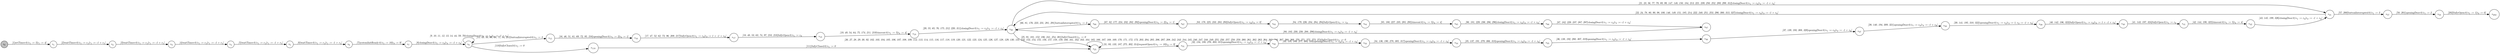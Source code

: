 digraph EFSM{
  graph [rankdir="LR", fontname="Latin Modern Math"];
  node [color="black", fillcolor="white", shape="circle", style="filled", fontname="Latin Modern Math"];
  edge [fontname="Latin Modern Math"];

  s0[fillcolor="gray", label=<s<sub>0</sub>>];
  s1[label=<s<sub>1</sub>>];
  s2[label=<s<sub>2</sub>>];
  s3[label=<s<sub>3</sub>>];
  s4[label=<s<sub>4</sub>>];
  s5[label=<s<sub>5</sub>>];
  s6[label=<s<sub>6</sub>>];
  s7[label=<s<sub>7</sub>>];
  s8[label=<s<sub>8</sub>>];
  s15[label=<s<sub>15</sub>>];
  s16[label=<s<sub>16</sub>>];
  s17[label=<s<sub>17</sub>>];
  s18[label=<s<sub>18</sub>>];
  s19[label=<s<sub>19</sub>>];
  s20[label=<s<sub>20</sub>>];
  s21[label=<s<sub>21</sub>>];
  s25[label=<s<sub>25</sub>>];
  s31[label=<s<sub>31</sub>>];
  s32[label=<s<sub>32</sub>>];
  s33[label=<s<sub>33</sub>>];
  s34[label=<s<sub>34</sub>>];
  s35[label=<s<sub>35</sub>>];
  s36[label=<s<sub>36</sub>>];
  s37[label=<s<sub>37</sub>>];
  s38[label=<s<sub>38</sub>>];
  s39[label=<s<sub>39</sub>>];
  s40[label=<s<sub>40</sub>>];
  s41[label=<s<sub>41</sub>>];
  s42[label=<s<sub>42</sub>>];
  s57[label=<s<sub>57</sub>>];
  s58[label=<s<sub>58</sub>>];
  s66[label=<s<sub>66</sub>>];
  s67[label=<s<sub>67</sub>>];
  s83[label=<s<sub>83</sub>>];
  s84[label=<s<sub>84</sub>>];
  s85[label=<s<sub>85</sub>>];
  s86[label=<s<sub>86</sub>>];
  s87[label=<s<sub>87</sub>>];
  s110[label=<s<sub>110</sub>>];
  s202[label=<s<sub>202</sub>>];

  s0->s1[label=<<i> [1]setTimer:0/o<sub>1</sub> := 5&#91;r<sub>1</sub> := 4&#93;</i>>];
  s1->s2[label=<<i> [2]waitTimer:0/o<sub>1</sub> := r<sub>1</sub>&#91;r<sub>1</sub> := -1 + r<sub>1</sub>&#93;</i>>];
  s2->s3[label=<<i> [3]waitTimer:0/o<sub>1</sub> := r<sub>1</sub>&#91;r<sub>1</sub> := -1 + r<sub>1</sub>&#93;</i>>];
  s3->s4[label=<<i> [4]waitTimer:0/o<sub>1</sub> := r<sub>1</sub>&#91;r<sub>1</sub> := -1 + r<sub>1</sub>&#93;</i>>];
  s4->s5[label=<<i> [5]waitTimer:0/o<sub>1</sub> := r<sub>1</sub>&#91;r<sub>1</sub> := -1 + r<sub>1</sub>&#93;</i>>];
  s5->s6[label=<<i> [6]waitTimer:0/o<sub>1</sub> := r<sub>1</sub>&#91;r<sub>1</sub> := -1 + r<sub>1</sub>&#93;</i>>];
  s6->s7[label=<<i> [7]systemInitReady:0/o<sub>1</sub> := 10&#91;r<sub>8</sub> := 9&#93;</i>>];
  s7->s8[label=<<i> [8]closingDoor:0/o<sub>1</sub> := r<sub>8</sub>&#91;r<sub>8</sub> := -1 + r<sub>8</sub>&#93;</i>>];
  s42->s21[label=<<i> [43, 145, 199, 326]closingDoor:0/o<sub>1</sub> := r<sub>8</sub>&#91;r<sub>8</sub> := -1 + r<sub>8</sub>&#93;</i>>];
  s21->s57[label=<<i> [57, 200]buttonInterrupted:0/o<sub>1</sub> := 3</i>>];
  s57->s58[label=<<i> [58, 201]openingDoor:0/o<sub>1</sub> := 2</i>>];
  s8->s8[label=<<i> [9, 10, 11, 12, 13, 14, 44, 59, 70]closingDoor:0/o<sub>1</sub> := r<sub>8</sub>&#91;r<sub>8</sub> := -1 + r<sub>8</sub>&#93;</i>>];
  s8->s15[label=<<i> [15, 45, 50, 60, 68, 71, 94, 215]buttonInterrupted:0/o<sub>1</sub> := 3</i>>];
  s25->s31[label=<<i> [31, 93, 133, 187, 275, 302, 314]requestOpen:0/o<sub>1</sub> := 10&#91;r<sub>9</sub> := 9&#93;</i>>];
  s15->s16[label=<<i> [16, 46, 51, 61, 69, 72, 95, 216]openingDoor:0/o<sub>1</sub> := 2&#91;r<sub>9</sub> := 1&#93;</i>>];
  s8->s110[label=<<i> [110]fullyClosed:0/o<sub>1</sub> := 0</i>>];
  s110->s25[label=<<i> [111]fullyClosed:0/o<sub>1</sub> := 0</i>>];
  s58->s202[label=<<i> [202]fullyOpen:0/o<sub>1</sub> := 1&#91;r<sub>9</sub> := 0&#93;</i>>];
  s25->s25[label=<<i> [26, 27, 28, 29, 30, 92, 102, 103, 104, 105, 106, 107, 108, 109, 112, 113, 114, 115, 116, 117, 118, 119, 120, 121, 122, 123, 124, 125, 126, 127, 128, 129, 130, 131, 132, 153, 154, 155, 156, 157, 158, 159, 160, 161, 162, 163, 164, 165, 166, 167, 168, 169, 170, 171, 172, 173, 203, 204, 205, 206, 207, 208, 242, 243, 244, 245, 246, 247, 248, 249, 255, 256, 257, 258, 259, 260, 261, 262, 263, 264, 265, 266, 267, 268, 269, 270, 271, 272, 273, 274]fullyClosed:0/o<sub>1</sub> := 0</i>>];
  s16->s17[label=<<i> [17, 47, 52, 62, 73, 96, 209, 217]fullyOpen:0/o<sub>1</sub> := r<sub>9</sub>&#91;r<sub>9</sub> := 1 + -1 &times; r<sub>9</sub>&#93;</i>>];
  s17->s18[label=<<i> [18, 48, 53, 63, 74, 97, 210, 218]fullyOpen:0/o<sub>1</sub> := r<sub>9</sub></i>>];
  s18->s19[label=<<i> [19, 49, 54, 64, 75, 174, 211, 219]timeout:0/o<sub>1</sub> := 5&#91;r<sub>8</sub> := 4&#93;</i>>];
  s19->s20[label=<<i> [20, 55, 65, 76, 175, 212, 220, 311]closingDoor:0/o<sub>1</sub> := r<sub>8</sub>&#91;r<sub>8</sub> := -1 + r<sub>8</sub>&#93;</i>>];
  s20->s66[label=<<i> [66, 81, 176, 223, 231, 281, 291]buttonInterrupted:0/o<sub>1</sub> := 3</i>>];
  s66->s67[label=<<i> [67, 82, 177, 224, 232, 282, 292]openingDoor:0/o<sub>1</sub> := 2&#91;r<sub>9</sub> := 1&#93;</i>>];
  s67->s83[label=<<i> [83, 178, 225, 233, 283, 293]fullyOpen:0/o<sub>1</sub> := r<sub>9</sub>&#91;r<sub>9</sub> := 0&#93;</i>>];
  s83->s84[label=<<i> [84, 179, 226, 234, 284, 294]fullyOpen:0/o<sub>1</sub> := r<sub>9</sub></i>>];
  s84->s85[label=<<i> [85, 180, 227, 235, 285, 295]timeout:0/o<sub>1</sub> := 5&#91;r<sub>8</sub> := 4&#93;</i>>];
  s85->s86[label=<<i> [86, 181, 228, 236, 286, 296]closingDoor:0/o<sub>1</sub> := r<sub>8</sub>&#91;r<sub>8</sub> := -1 + r<sub>8</sub>&#93;</i>>];
  s86->s87[label=<<i> [87, 182, 229, 237, 287, 297]closingDoor:0/o<sub>1</sub> := r<sub>8</sub>&#91;r<sub>8</sub> := -1 + r<sub>8</sub>&#93;</i>>];
  s87->s20[label=<<i> [88, 183, 230, 238, 288, 298]closingDoor:0/o<sub>1</sub> := r<sub>8</sub>&#91;r<sub>8</sub> := -1 + r<sub>8</sub>&#93;</i>>];
  s20->s25[label=<<i> [25, 91, 101, 152, 186, 241, 254, 301]fullyClosed:0/o<sub>1</sub> := 0</i>>];
  s31->s32[label=<<i> [32, 134, 188, 276, 303, 315]openingDoor:0/o<sub>1</sub> := r<sub>9</sub>&#91;r<sub>9</sub> := -1 + r<sub>9</sub>&#93;</i>>];
  s32->s33[label=<<i> [33, 135, 189, 277, 304, 316]openingDoor:0/o<sub>1</sub> := r<sub>9</sub>&#91;r<sub>9</sub> := -1 + r<sub>9</sub>&#93;</i>>];
  s33->s34[label=<<i> [34, 136, 190, 278, 305, 317]openingDoor:0/o<sub>1</sub> := r<sub>9</sub>&#91;r<sub>9</sub> := -1 + r<sub>9</sub>&#93;</i>>];
  s34->s35[label=<<i> [35, 137, 191, 279, 306, 318]openingDoor:0/o<sub>1</sub> := r<sub>9</sub>&#91;r<sub>9</sub> := -1 + r<sub>9</sub>&#93;</i>>];
  s35->s36[label=<<i> [36, 138, 192, 280, 307, 319]openingDoor:0/o<sub>1</sub> := r<sub>9</sub>&#91;r<sub>9</sub> := -1 + r<sub>9</sub>&#93;</i>>];
  s20->s21[label=<<i> [21, 23, 56, 77, 79, 89, 99, 147, 148, 150, 184, 213, 221, 239, 250, 252, 289, 299, 312]closingDoor:0/o<sub>1</sub> := r<sub>8</sub>&#91;r<sub>8</sub> := -1 + r<sub>8</sub>&#93;</i>>];
  s36->s37[label=<<i> [37, 139, 193, 308, 320]openingDoor:0/o<sub>1</sub> := r<sub>9</sub>&#91;r<sub>9</sub> := -1 + r<sub>9</sub>&#93;</i>>];
  s37->s38[label=<<i> [38, 140, 194, 309, 321]openingDoor:0/o<sub>1</sub> := r<sub>9</sub>&#91;r<sub>9</sub> := -1 + r<sub>9</sub>&#93;</i>>];
  s38->s39[label=<<i> [39, 141, 195, 310, 322]openingDoor:0/o<sub>1</sub> := r<sub>9</sub>&#91;r<sub>9</sub> := 1, r<sub>9</sub> := -1 + r<sub>9</sub>&#93;</i>>];
  s39->s40[label=<<i> [40, 142, 196, 323]fullyOpen:0/o<sub>1</sub> := r<sub>9</sub>&#91;r<sub>9</sub> := 1 + -1 &times; r<sub>9</sub>&#93;</i>>];
  s40->s41[label=<<i> [41, 143, 197, 324]fullyOpen:0/o<sub>1</sub> := r<sub>9</sub></i>>];
  s41->s42[label=<<i> [42, 144, 198, 325]timeout:0/o<sub>1</sub> := 5&#91;r<sub>8</sub> := 4&#93;</i>>];
  s21->s20[label=<<i> [22, 24, 78, 80, 90, 98, 100, 146, 149, 151, 185, 214, 222, 240, 251, 253, 290, 300, 313, 327]closingDoor:0/o<sub>1</sub> := r<sub>8</sub>&#91;r<sub>8</sub> := -1 + r<sub>8</sub>&#93;</i>>];
}